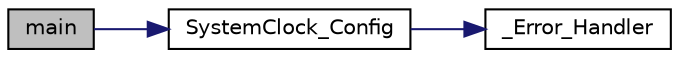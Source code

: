 digraph "main"
{
  edge [fontname="Helvetica",fontsize="10",labelfontname="Helvetica",labelfontsize="10"];
  node [fontname="Helvetica",fontsize="10",shape=record];
  rankdir="LR";
  Node6 [label="main",height=0.2,width=0.4,color="black", fillcolor="grey75", style="filled", fontcolor="black"];
  Node6 -> Node7 [color="midnightblue",fontsize="10",style="solid",fontname="Helvetica"];
  Node7 [label="SystemClock_Config",height=0.2,width=0.4,color="black", fillcolor="white", style="filled",URL="$main_8c.html#a70af21c671abfcc773614a9a4f63d920",tooltip="System Clock Configuration. "];
  Node7 -> Node8 [color="midnightblue",fontsize="10",style="solid",fontname="Helvetica"];
  Node8 [label="_Error_Handler",height=0.2,width=0.4,color="black", fillcolor="white", style="filled",URL="$main_8c.html#a829116a51f1db1a72ebd1120f60719d5",tooltip="This function is executed in case of error occurrence. "];
}
